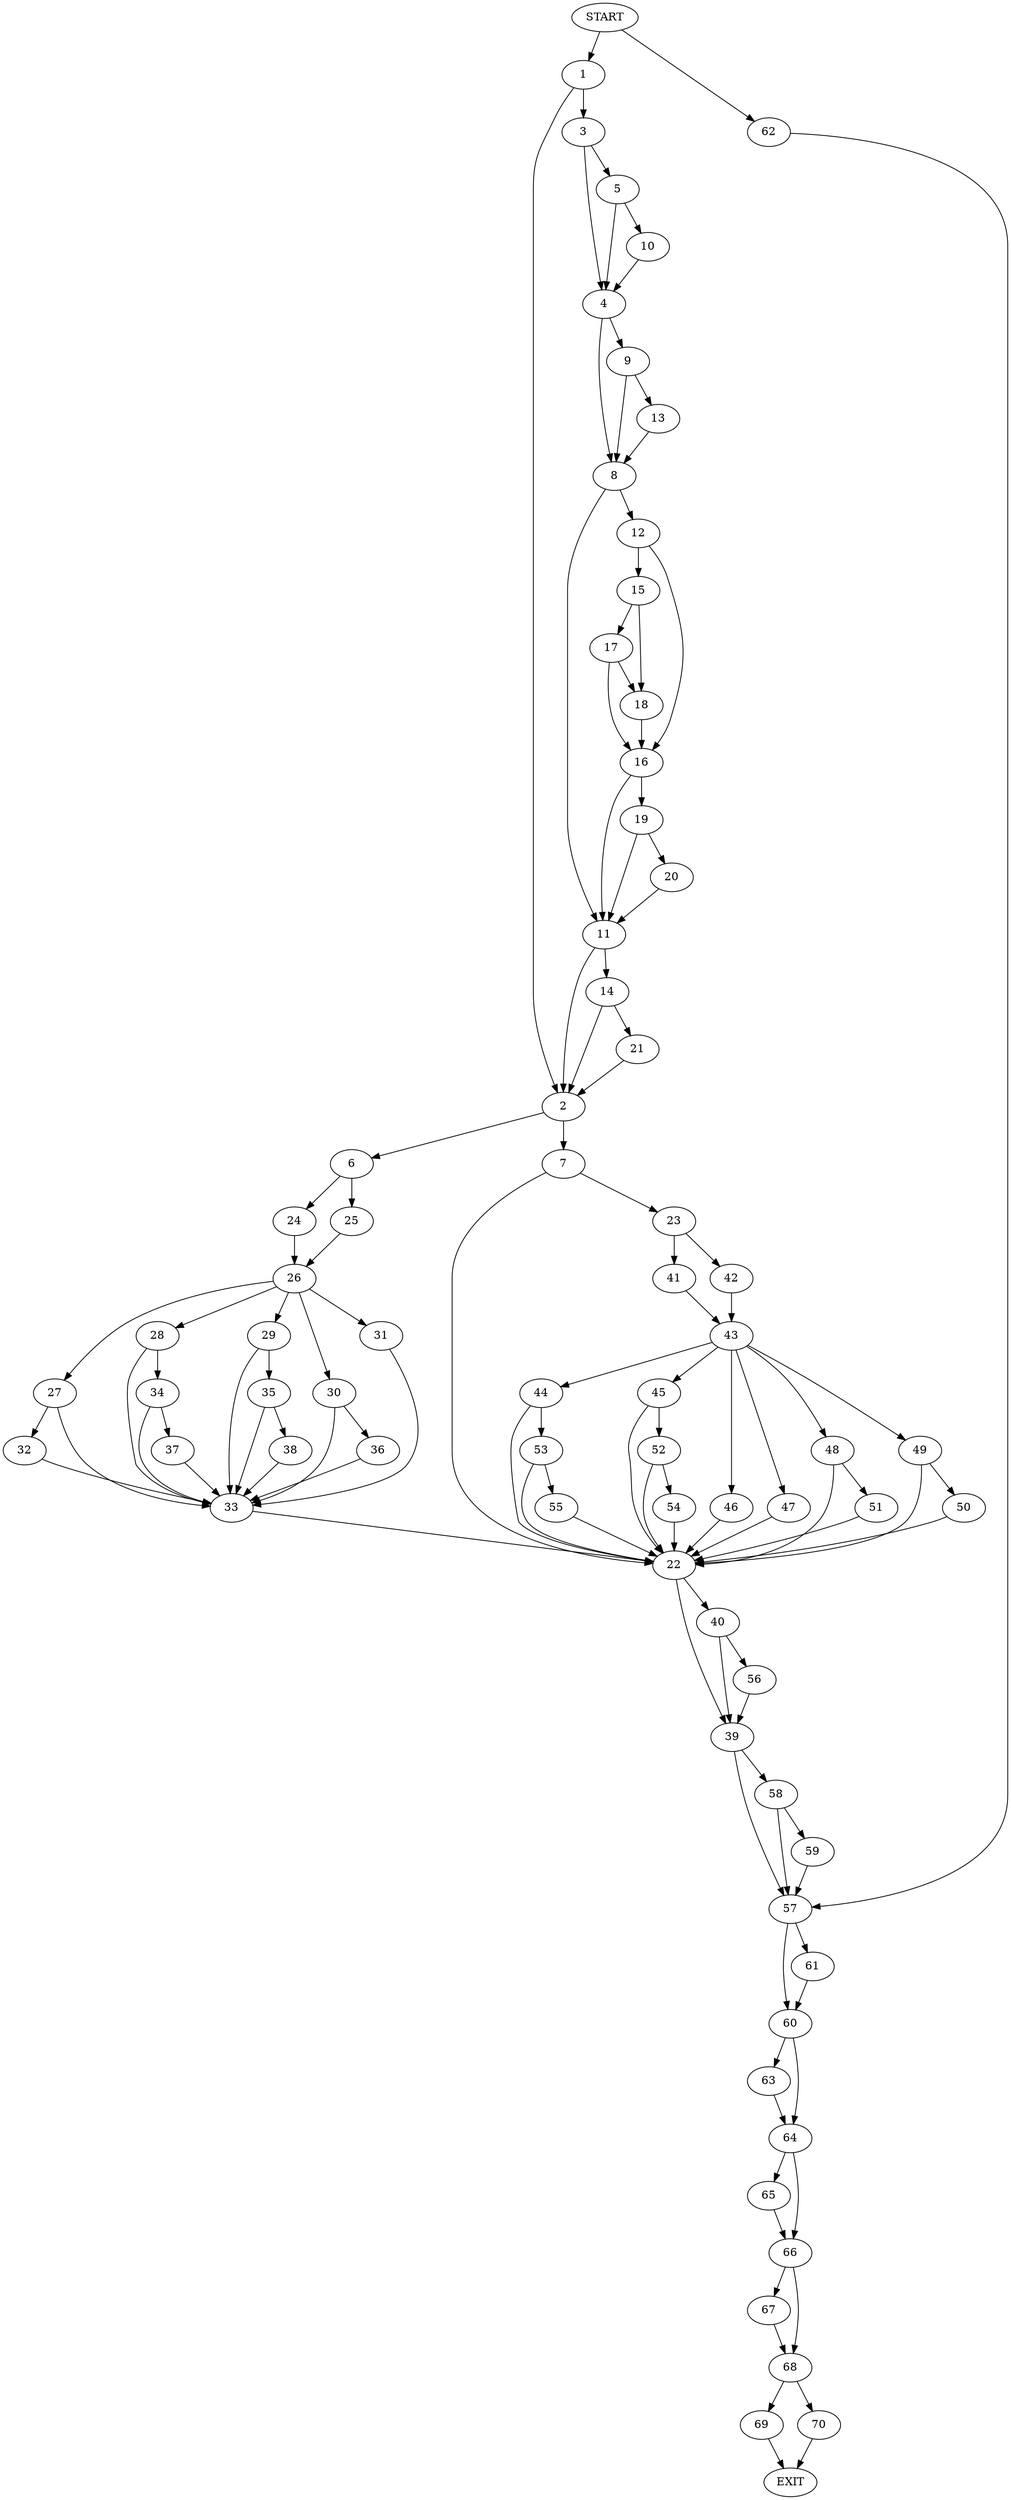 digraph {
0 [label="START"]
71 [label="EXIT"]
0 -> 1
1 -> 2
1 -> 3
3 -> 4
3 -> 5
2 -> 6
2 -> 7
4 -> 8
4 -> 9
5 -> 10
5 -> 4
10 -> 4
8 -> 11
8 -> 12
9 -> 8
9 -> 13
13 -> 8
11 -> 14
11 -> 2
12 -> 15
12 -> 16
15 -> 17
15 -> 18
16 -> 11
16 -> 19
17 -> 16
17 -> 18
18 -> 16
19 -> 20
19 -> 11
20 -> 11
14 -> 2
14 -> 21
21 -> 2
7 -> 22
7 -> 23
6 -> 24
6 -> 25
24 -> 26
25 -> 26
26 -> 27
26 -> 28
26 -> 29
26 -> 30
26 -> 31
27 -> 32
27 -> 33
28 -> 34
28 -> 33
29 -> 35
29 -> 33
31 -> 33
30 -> 36
30 -> 33
36 -> 33
33 -> 22
34 -> 37
34 -> 33
37 -> 33
35 -> 38
35 -> 33
38 -> 33
32 -> 33
22 -> 39
22 -> 40
23 -> 41
23 -> 42
41 -> 43
42 -> 43
43 -> 44
43 -> 45
43 -> 46
43 -> 47
43 -> 48
43 -> 49
49 -> 22
49 -> 50
47 -> 22
46 -> 22
48 -> 51
48 -> 22
45 -> 52
45 -> 22
44 -> 53
44 -> 22
51 -> 22
50 -> 22
52 -> 22
52 -> 54
54 -> 22
53 -> 22
53 -> 55
55 -> 22
40 -> 39
40 -> 56
39 -> 57
39 -> 58
56 -> 39
58 -> 59
58 -> 57
57 -> 60
57 -> 61
59 -> 57
0 -> 62
62 -> 57
61 -> 60
60 -> 63
60 -> 64
63 -> 64
64 -> 65
64 -> 66
65 -> 66
66 -> 67
66 -> 68
67 -> 68
68 -> 69
68 -> 70
70 -> 71
69 -> 71
}
